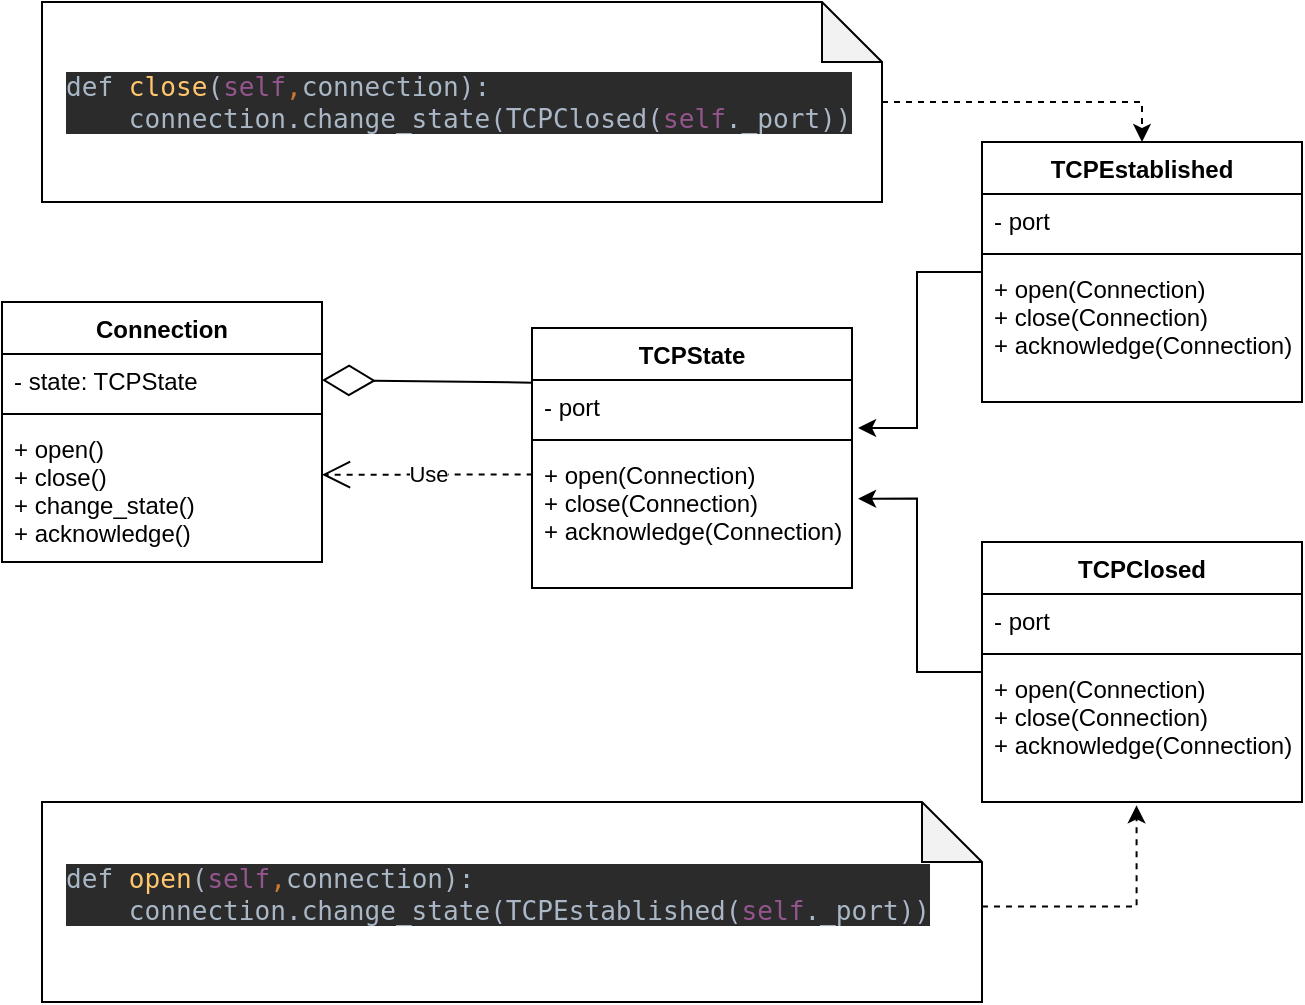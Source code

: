 <mxfile version="20.8.16" type="device"><diagram name="Page-1" id="OroENBTkaaBtJ5cv3Bok"><mxGraphModel dx="1100" dy="816" grid="1" gridSize="10" guides="1" tooltips="1" connect="1" arrows="1" fold="1" page="1" pageScale="1" pageWidth="850" pageHeight="1100" math="0" shadow="0"><root><mxCell id="0"/><mxCell id="1" parent="0"/><mxCell id="RFIePv1lppIgH8Q_lE0S-1" value="Connection" style="swimlane;fontStyle=1;align=center;verticalAlign=top;childLayout=stackLayout;horizontal=1;startSize=26;horizontalStack=0;resizeParent=1;resizeParentMax=0;resizeLast=0;collapsible=1;marginBottom=0;" vertex="1" parent="1"><mxGeometry x="80" y="160" width="160" height="130" as="geometry"/></mxCell><mxCell id="RFIePv1lppIgH8Q_lE0S-2" value="- state: TCPState" style="text;strokeColor=none;fillColor=none;align=left;verticalAlign=top;spacingLeft=4;spacingRight=4;overflow=hidden;rotatable=0;points=[[0,0.5],[1,0.5]];portConstraint=eastwest;" vertex="1" parent="RFIePv1lppIgH8Q_lE0S-1"><mxGeometry y="26" width="160" height="26" as="geometry"/></mxCell><mxCell id="RFIePv1lppIgH8Q_lE0S-3" value="" style="line;strokeWidth=1;fillColor=none;align=left;verticalAlign=middle;spacingTop=-1;spacingLeft=3;spacingRight=3;rotatable=0;labelPosition=right;points=[];portConstraint=eastwest;strokeColor=inherit;" vertex="1" parent="RFIePv1lppIgH8Q_lE0S-1"><mxGeometry y="52" width="160" height="8" as="geometry"/></mxCell><mxCell id="RFIePv1lppIgH8Q_lE0S-4" value="+ open()&#10;+ close()&#10;+ change_state()&#10;+ acknowledge()" style="text;strokeColor=none;fillColor=none;align=left;verticalAlign=top;spacingLeft=4;spacingRight=4;overflow=hidden;rotatable=0;points=[[0,0.5],[1,0.5]];portConstraint=eastwest;" vertex="1" parent="RFIePv1lppIgH8Q_lE0S-1"><mxGeometry y="60" width="160" height="70" as="geometry"/></mxCell><mxCell id="RFIePv1lppIgH8Q_lE0S-5" value="TCPState" style="swimlane;fontStyle=1;align=center;verticalAlign=top;childLayout=stackLayout;horizontal=1;startSize=26;horizontalStack=0;resizeParent=1;resizeParentMax=0;resizeLast=0;collapsible=1;marginBottom=0;" vertex="1" parent="1"><mxGeometry x="345" y="173" width="160" height="130" as="geometry"/></mxCell><mxCell id="RFIePv1lppIgH8Q_lE0S-6" value="- port" style="text;strokeColor=none;fillColor=none;align=left;verticalAlign=top;spacingLeft=4;spacingRight=4;overflow=hidden;rotatable=0;points=[[0,0.5],[1,0.5]];portConstraint=eastwest;" vertex="1" parent="RFIePv1lppIgH8Q_lE0S-5"><mxGeometry y="26" width="160" height="26" as="geometry"/></mxCell><mxCell id="RFIePv1lppIgH8Q_lE0S-7" value="" style="line;strokeWidth=1;fillColor=none;align=left;verticalAlign=middle;spacingTop=-1;spacingLeft=3;spacingRight=3;rotatable=0;labelPosition=right;points=[];portConstraint=eastwest;strokeColor=inherit;" vertex="1" parent="RFIePv1lppIgH8Q_lE0S-5"><mxGeometry y="52" width="160" height="8" as="geometry"/></mxCell><mxCell id="RFIePv1lppIgH8Q_lE0S-8" value="+ open(Connection)&#10;+ close(Connection)&#10;+ acknowledge(Connection)" style="text;strokeColor=none;fillColor=none;align=left;verticalAlign=top;spacingLeft=4;spacingRight=4;overflow=hidden;rotatable=0;points=[[0,0.5],[1,0.5]];portConstraint=eastwest;" vertex="1" parent="RFIePv1lppIgH8Q_lE0S-5"><mxGeometry y="60" width="160" height="70" as="geometry"/></mxCell><mxCell id="RFIePv1lppIgH8Q_lE0S-17" style="edgeStyle=orthogonalEdgeStyle;rounded=0;orthogonalLoop=1;jettySize=auto;html=1;entryX=1.019;entryY=0.923;entryDx=0;entryDy=0;entryPerimeter=0;" edge="1" parent="1" source="RFIePv1lppIgH8Q_lE0S-9" target="RFIePv1lppIgH8Q_lE0S-6"><mxGeometry relative="1" as="geometry"/></mxCell><mxCell id="RFIePv1lppIgH8Q_lE0S-9" value="TCPEstablished" style="swimlane;fontStyle=1;align=center;verticalAlign=top;childLayout=stackLayout;horizontal=1;startSize=26;horizontalStack=0;resizeParent=1;resizeParentMax=0;resizeLast=0;collapsible=1;marginBottom=0;" vertex="1" parent="1"><mxGeometry x="570" y="80" width="160" height="130" as="geometry"/></mxCell><mxCell id="RFIePv1lppIgH8Q_lE0S-10" value="- port" style="text;strokeColor=none;fillColor=none;align=left;verticalAlign=top;spacingLeft=4;spacingRight=4;overflow=hidden;rotatable=0;points=[[0,0.5],[1,0.5]];portConstraint=eastwest;" vertex="1" parent="RFIePv1lppIgH8Q_lE0S-9"><mxGeometry y="26" width="160" height="26" as="geometry"/></mxCell><mxCell id="RFIePv1lppIgH8Q_lE0S-11" value="" style="line;strokeWidth=1;fillColor=none;align=left;verticalAlign=middle;spacingTop=-1;spacingLeft=3;spacingRight=3;rotatable=0;labelPosition=right;points=[];portConstraint=eastwest;strokeColor=inherit;" vertex="1" parent="RFIePv1lppIgH8Q_lE0S-9"><mxGeometry y="52" width="160" height="8" as="geometry"/></mxCell><mxCell id="RFIePv1lppIgH8Q_lE0S-12" value="+ open(Connection)&#10;+ close(Connection)&#10;+ acknowledge(Connection)" style="text;strokeColor=none;fillColor=none;align=left;verticalAlign=top;spacingLeft=4;spacingRight=4;overflow=hidden;rotatable=0;points=[[0,0.5],[1,0.5]];portConstraint=eastwest;" vertex="1" parent="RFIePv1lppIgH8Q_lE0S-9"><mxGeometry y="60" width="160" height="70" as="geometry"/></mxCell><mxCell id="RFIePv1lppIgH8Q_lE0S-18" style="edgeStyle=orthogonalEdgeStyle;rounded=0;orthogonalLoop=1;jettySize=auto;html=1;entryX=1.019;entryY=0.362;entryDx=0;entryDy=0;entryPerimeter=0;" edge="1" parent="1" source="RFIePv1lppIgH8Q_lE0S-13" target="RFIePv1lppIgH8Q_lE0S-8"><mxGeometry relative="1" as="geometry"/></mxCell><mxCell id="RFIePv1lppIgH8Q_lE0S-13" value="TCPClosed" style="swimlane;fontStyle=1;align=center;verticalAlign=top;childLayout=stackLayout;horizontal=1;startSize=26;horizontalStack=0;resizeParent=1;resizeParentMax=0;resizeLast=0;collapsible=1;marginBottom=0;" vertex="1" parent="1"><mxGeometry x="570" y="280" width="160" height="130" as="geometry"/></mxCell><mxCell id="RFIePv1lppIgH8Q_lE0S-14" value="- port" style="text;strokeColor=none;fillColor=none;align=left;verticalAlign=top;spacingLeft=4;spacingRight=4;overflow=hidden;rotatable=0;points=[[0,0.5],[1,0.5]];portConstraint=eastwest;" vertex="1" parent="RFIePv1lppIgH8Q_lE0S-13"><mxGeometry y="26" width="160" height="26" as="geometry"/></mxCell><mxCell id="RFIePv1lppIgH8Q_lE0S-15" value="" style="line;strokeWidth=1;fillColor=none;align=left;verticalAlign=middle;spacingTop=-1;spacingLeft=3;spacingRight=3;rotatable=0;labelPosition=right;points=[];portConstraint=eastwest;strokeColor=inherit;" vertex="1" parent="RFIePv1lppIgH8Q_lE0S-13"><mxGeometry y="52" width="160" height="8" as="geometry"/></mxCell><mxCell id="RFIePv1lppIgH8Q_lE0S-16" value="+ open(Connection)&#10;+ close(Connection)&#10;+ acknowledge(Connection)" style="text;strokeColor=none;fillColor=none;align=left;verticalAlign=top;spacingLeft=4;spacingRight=4;overflow=hidden;rotatable=0;points=[[0,0.5],[1,0.5]];portConstraint=eastwest;" vertex="1" parent="RFIePv1lppIgH8Q_lE0S-13"><mxGeometry y="60" width="160" height="70" as="geometry"/></mxCell><mxCell id="RFIePv1lppIgH8Q_lE0S-19" value="" style="endArrow=diamondThin;endFill=0;endSize=24;html=1;rounded=0;entryX=1;entryY=0.5;entryDx=0;entryDy=0;exitX=0.002;exitY=0.051;exitDx=0;exitDy=0;exitPerimeter=0;" edge="1" parent="1" source="RFIePv1lppIgH8Q_lE0S-6" target="RFIePv1lppIgH8Q_lE0S-2"><mxGeometry width="160" relative="1" as="geometry"><mxPoint x="340" y="420" as="sourcePoint"/><mxPoint x="500" y="420" as="targetPoint"/></mxGeometry></mxCell><mxCell id="RFIePv1lppIgH8Q_lE0S-20" value="Use" style="endArrow=open;endSize=12;dashed=1;html=1;rounded=0;exitX=0.002;exitY=0.19;exitDx=0;exitDy=0;exitPerimeter=0;entryX=1;entryY=0.376;entryDx=0;entryDy=0;entryPerimeter=0;" edge="1" parent="1" source="RFIePv1lppIgH8Q_lE0S-8" target="RFIePv1lppIgH8Q_lE0S-4"><mxGeometry width="160" relative="1" as="geometry"><mxPoint x="340" y="420" as="sourcePoint"/><mxPoint x="500" y="420" as="targetPoint"/></mxGeometry></mxCell><mxCell id="RFIePv1lppIgH8Q_lE0S-21" value="" style="group" vertex="1" connectable="0" parent="1"><mxGeometry x="240" y="10" width="420" height="100" as="geometry"/></mxCell><mxCell id="RFIePv1lppIgH8Q_lE0S-22" value="" style="shape=note;whiteSpace=wrap;html=1;backgroundOutline=1;darkOpacity=0.05;" vertex="1" parent="RFIePv1lppIgH8Q_lE0S-21"><mxGeometry x="-140" width="420" height="100" as="geometry"/></mxCell><mxCell id="RFIePv1lppIgH8Q_lE0S-23" value="&lt;pre style=&quot;background-color:#2b2b2b;color:#a9b7c6;font-family:'JetBrains Mono',monospace;font-size:9.8pt;&quot;&gt;def &lt;span style=&quot;color:#ffc66d;&quot;&gt;close&lt;/span&gt;(&lt;span style=&quot;color:#94558d;&quot;&gt;self&lt;/span&gt;&lt;span style=&quot;color:#cc7832;&quot;&gt;,&lt;/span&gt;connection):&lt;br&gt;    connection.change_state(TCPClosed(&lt;span style=&quot;color:#94558d;&quot;&gt;self&lt;/span&gt;._port))&lt;/pre&gt;" style="text;html=1;strokeColor=none;fillColor=none;align=left;verticalAlign=middle;whiteSpace=wrap;rounded=0;" vertex="1" parent="RFIePv1lppIgH8Q_lE0S-21"><mxGeometry x="-130" y="14" width="180" height="72" as="geometry"/></mxCell><mxCell id="RFIePv1lppIgH8Q_lE0S-24" style="edgeStyle=orthogonalEdgeStyle;rounded=0;orthogonalLoop=1;jettySize=auto;html=1;entryX=0.5;entryY=0;entryDx=0;entryDy=0;dashed=1;" edge="1" parent="1" source="RFIePv1lppIgH8Q_lE0S-22" target="RFIePv1lppIgH8Q_lE0S-9"><mxGeometry relative="1" as="geometry"/></mxCell><mxCell id="RFIePv1lppIgH8Q_lE0S-25" value="" style="group" vertex="1" connectable="0" parent="1"><mxGeometry x="100" y="410" width="470" height="100" as="geometry"/></mxCell><mxCell id="RFIePv1lppIgH8Q_lE0S-26" value="" style="shape=note;whiteSpace=wrap;html=1;backgroundOutline=1;darkOpacity=0.05;" vertex="1" parent="RFIePv1lppIgH8Q_lE0S-25"><mxGeometry width="470" height="100" as="geometry"/></mxCell><mxCell id="RFIePv1lppIgH8Q_lE0S-27" value="&lt;pre style=&quot;background-color:#2b2b2b;color:#a9b7c6;font-family:'JetBrains Mono',monospace;font-size:9.8pt;&quot;&gt;def &lt;span style=&quot;color:#ffc66d;&quot;&gt;open&lt;/span&gt;(&lt;span style=&quot;color:#94558d;&quot;&gt;self&lt;/span&gt;&lt;span style=&quot;color:#cc7832;&quot;&gt;,&lt;/span&gt;connection):&lt;br&gt;    connection.change_state(TCPEstablished(&lt;span style=&quot;color:#94558d;&quot;&gt;self&lt;/span&gt;._port))&lt;/pre&gt;" style="text;html=1;strokeColor=none;fillColor=none;align=left;verticalAlign=middle;whiteSpace=wrap;rounded=0;" vertex="1" parent="RFIePv1lppIgH8Q_lE0S-25"><mxGeometry x="10" y="10" width="180" height="72" as="geometry"/></mxCell><mxCell id="RFIePv1lppIgH8Q_lE0S-28" style="edgeStyle=orthogonalEdgeStyle;rounded=0;orthogonalLoop=1;jettySize=auto;html=1;entryX=0.483;entryY=1.024;entryDx=0;entryDy=0;entryPerimeter=0;dashed=1;exitX=1;exitY=0.523;exitDx=0;exitDy=0;exitPerimeter=0;" edge="1" parent="1" source="RFIePv1lppIgH8Q_lE0S-26" target="RFIePv1lppIgH8Q_lE0S-16"><mxGeometry relative="1" as="geometry"><Array as="points"><mxPoint x="647" y="462"/></Array></mxGeometry></mxCell></root></mxGraphModel></diagram></mxfile>